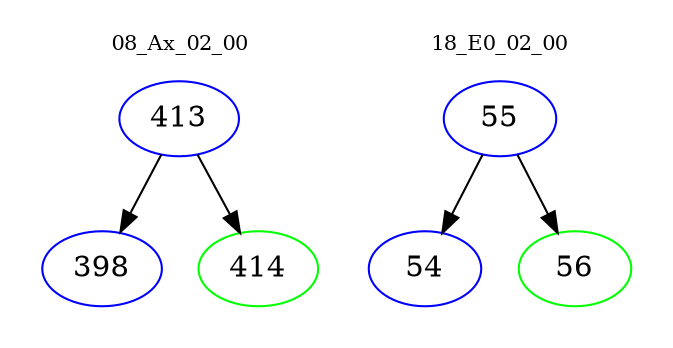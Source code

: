 digraph{
subgraph cluster_0 {
color = white
label = "08_Ax_02_00";
fontsize=10;
T0_413 [label="413", color="blue"]
T0_413 -> T0_398 [color="black"]
T0_398 [label="398", color="blue"]
T0_413 -> T0_414 [color="black"]
T0_414 [label="414", color="green"]
}
subgraph cluster_1 {
color = white
label = "18_E0_02_00";
fontsize=10;
T1_55 [label="55", color="blue"]
T1_55 -> T1_54 [color="black"]
T1_54 [label="54", color="blue"]
T1_55 -> T1_56 [color="black"]
T1_56 [label="56", color="green"]
}
}
